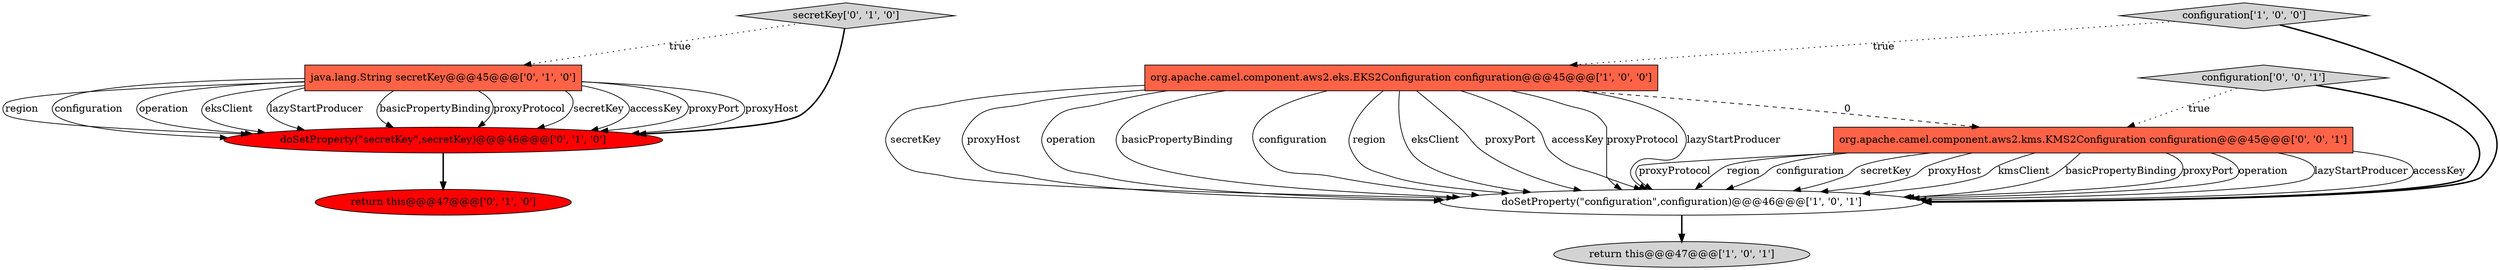 digraph {
7 [style = filled, label = "secretKey['0', '1', '0']", fillcolor = lightgray, shape = diamond image = "AAA0AAABBB2BBB"];
2 [style = filled, label = "org.apache.camel.component.aws2.eks.EKS2Configuration configuration@@@45@@@['1', '0', '0']", fillcolor = tomato, shape = box image = "AAA1AAABBB1BBB"];
4 [style = filled, label = "return this@@@47@@@['0', '1', '0']", fillcolor = red, shape = ellipse image = "AAA1AAABBB2BBB"];
6 [style = filled, label = "java.lang.String secretKey@@@45@@@['0', '1', '0']", fillcolor = tomato, shape = box image = "AAA1AAABBB2BBB"];
1 [style = filled, label = "configuration['1', '0', '0']", fillcolor = lightgray, shape = diamond image = "AAA0AAABBB1BBB"];
3 [style = filled, label = "return this@@@47@@@['1', '0', '1']", fillcolor = lightgray, shape = ellipse image = "AAA0AAABBB1BBB"];
8 [style = filled, label = "org.apache.camel.component.aws2.kms.KMS2Configuration configuration@@@45@@@['0', '0', '1']", fillcolor = tomato, shape = box image = "AAA0AAABBB3BBB"];
5 [style = filled, label = "doSetProperty(\"secretKey\",secretKey)@@@46@@@['0', '1', '0']", fillcolor = red, shape = ellipse image = "AAA1AAABBB2BBB"];
9 [style = filled, label = "configuration['0', '0', '1']", fillcolor = lightgray, shape = diamond image = "AAA0AAABBB3BBB"];
0 [style = filled, label = "doSetProperty(\"configuration\",configuration)@@@46@@@['1', '0', '1']", fillcolor = white, shape = ellipse image = "AAA0AAABBB1BBB"];
0->3 [style = bold, label=""];
6->5 [style = solid, label="region"];
7->6 [style = dotted, label="true"];
8->0 [style = solid, label="lazyStartProducer"];
2->0 [style = solid, label="proxyProtocol"];
8->0 [style = solid, label="accessKey"];
9->0 [style = bold, label=""];
6->5 [style = solid, label="configuration"];
6->5 [style = solid, label="operation"];
8->0 [style = solid, label="proxyProtocol"];
2->0 [style = solid, label="lazyStartProducer"];
2->0 [style = solid, label="secretKey"];
8->0 [style = solid, label="region"];
1->0 [style = bold, label=""];
8->0 [style = solid, label="configuration"];
6->5 [style = solid, label="eksClient"];
2->0 [style = solid, label="proxyHost"];
2->8 [style = dashed, label="0"];
6->5 [style = solid, label="lazyStartProducer"];
8->0 [style = solid, label="secretKey"];
9->8 [style = dotted, label="true"];
2->0 [style = solid, label="operation"];
6->5 [style = solid, label="basicPropertyBinding"];
7->5 [style = bold, label=""];
2->0 [style = solid, label="basicPropertyBinding"];
2->0 [style = solid, label="configuration"];
2->0 [style = solid, label="region"];
8->0 [style = solid, label="proxyHost"];
8->0 [style = solid, label="kmsClient"];
5->4 [style = bold, label=""];
6->5 [style = solid, label="proxyProtocol"];
2->0 [style = solid, label="eksClient"];
2->0 [style = solid, label="proxyPort"];
2->0 [style = solid, label="accessKey"];
6->5 [style = solid, label="secretKey"];
8->0 [style = solid, label="basicPropertyBinding"];
1->2 [style = dotted, label="true"];
8->0 [style = solid, label="proxyPort"];
8->0 [style = solid, label="operation"];
6->5 [style = solid, label="accessKey"];
6->5 [style = solid, label="proxyPort"];
6->5 [style = solid, label="proxyHost"];
}
